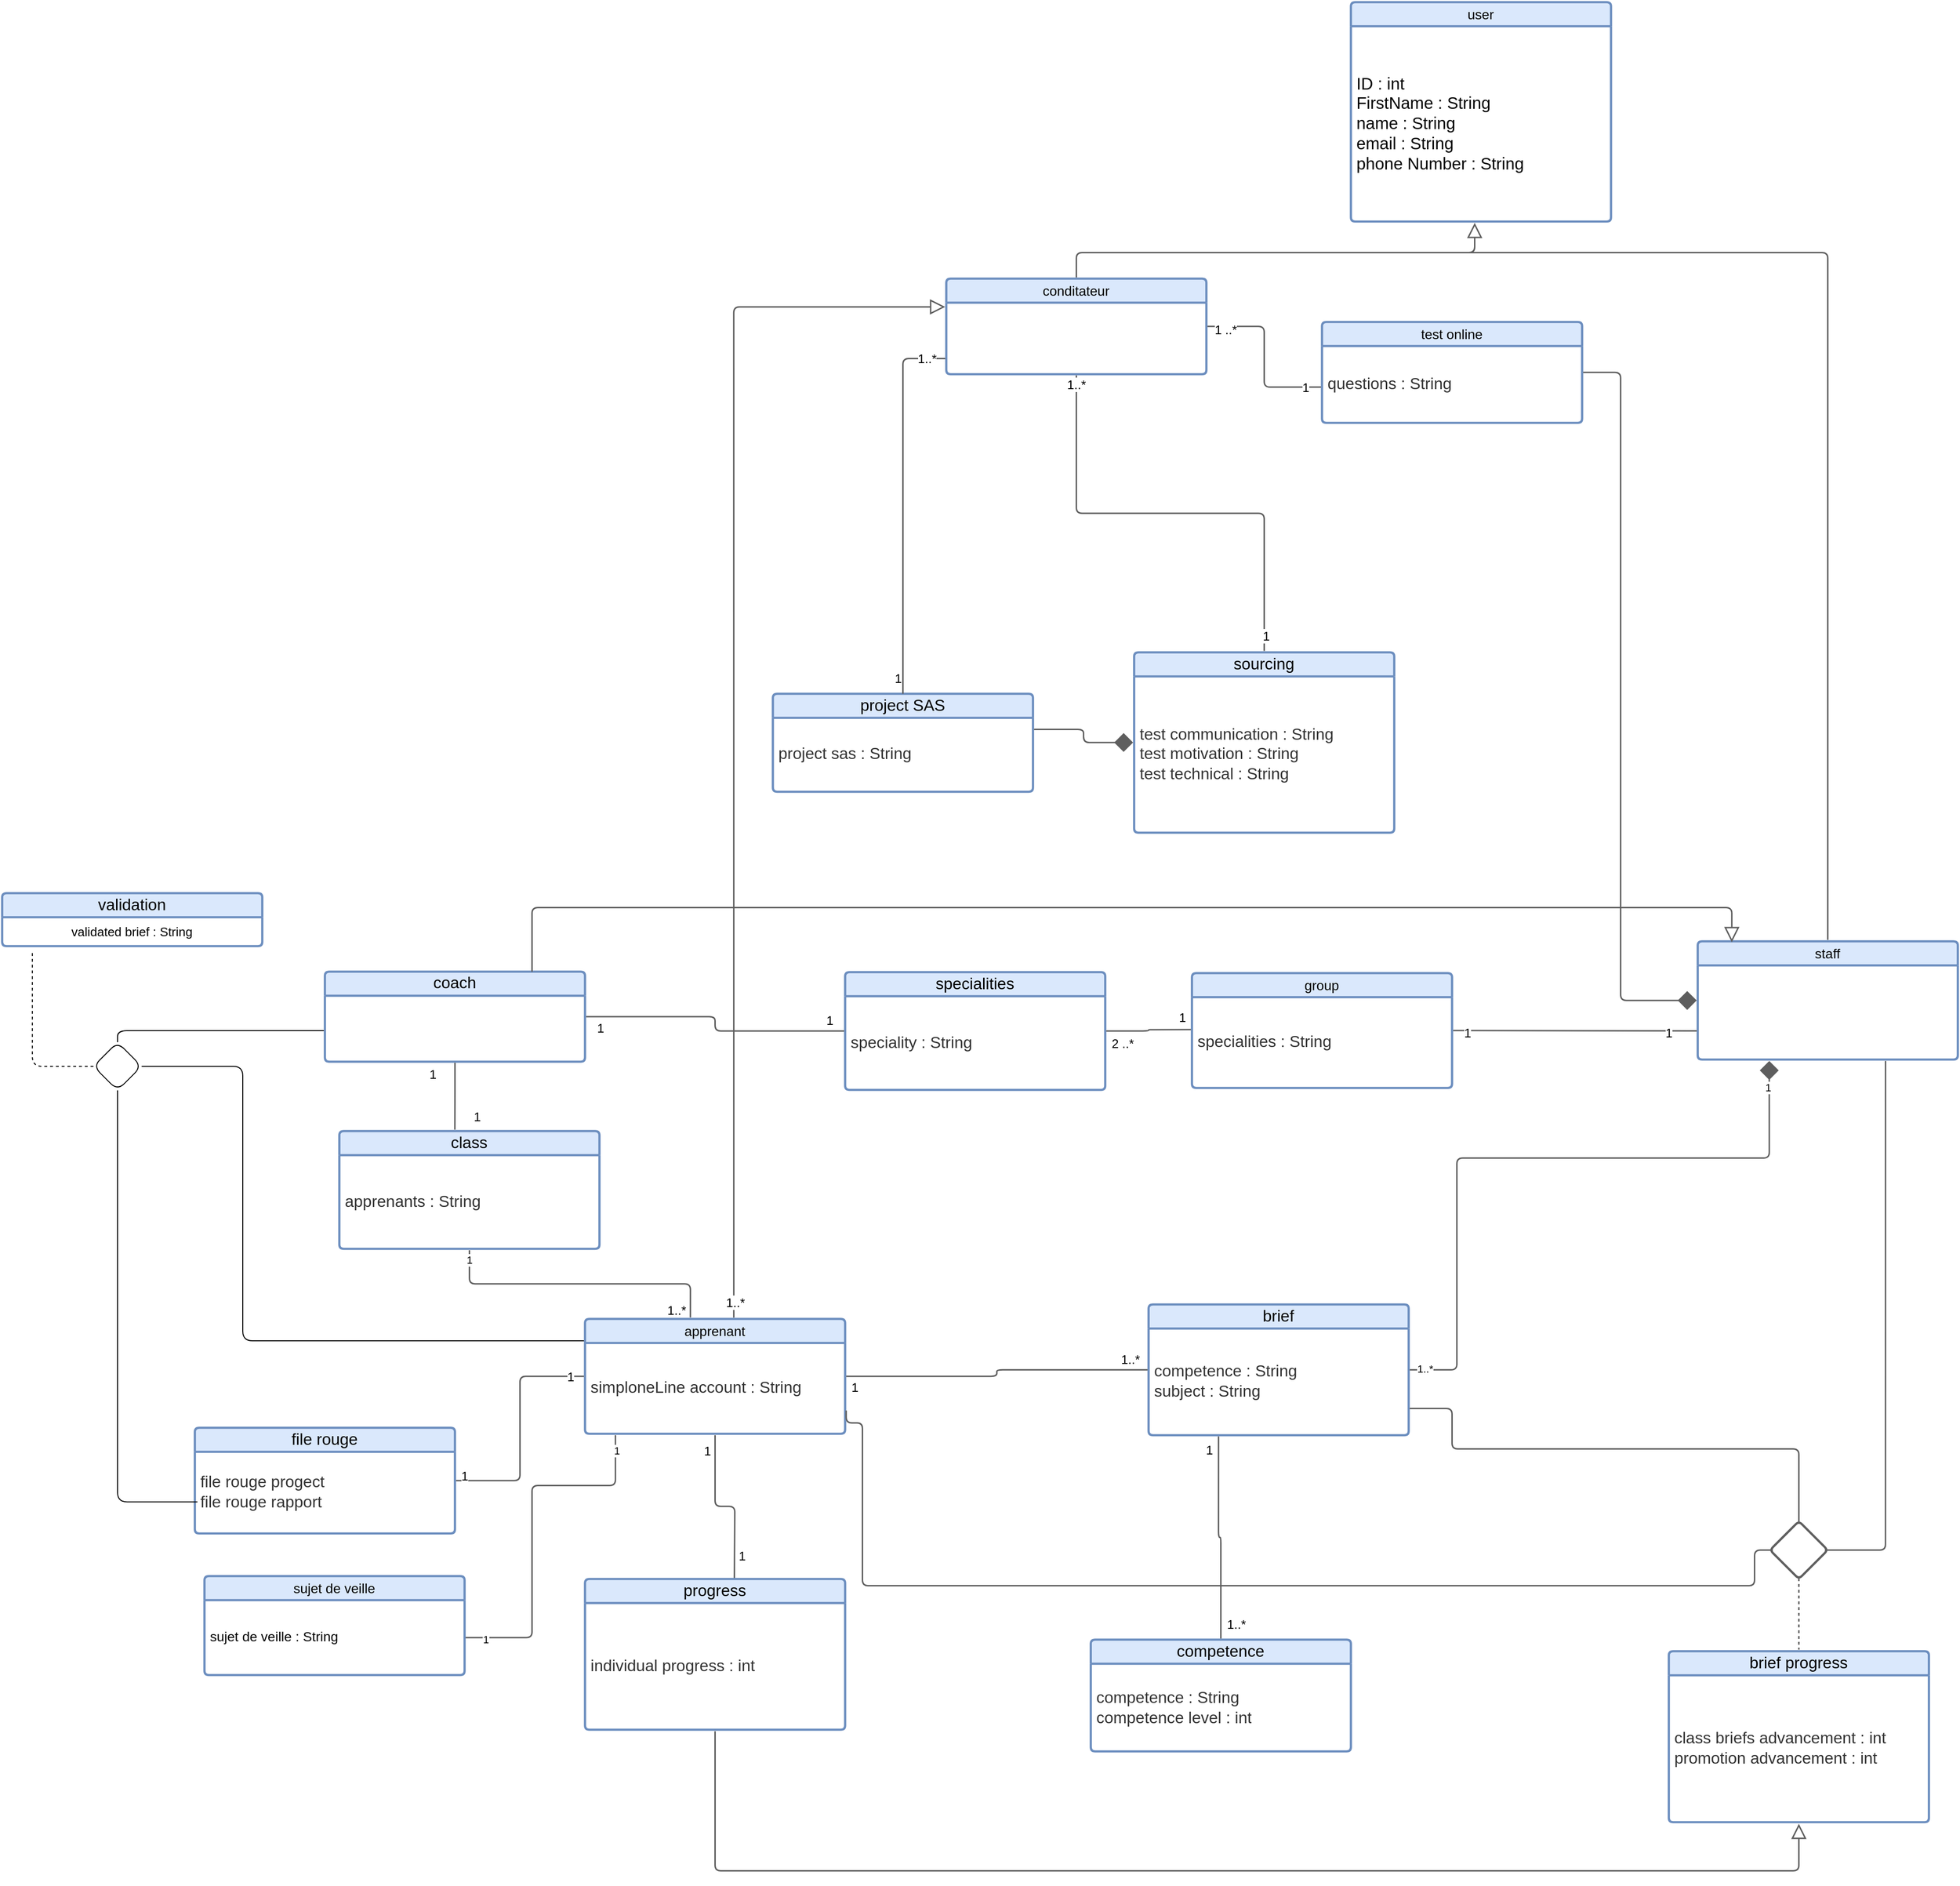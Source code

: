 <?xml version="1.0" encoding="UTF-8"?>
<mxfile version="15.8.4" type="device"><diagram id="iFi_1IONrO33MIai2x0h" name="Page-1"><mxGraphModel dx="3976" dy="2449" grid="1" gridSize="10" guides="1" tooltips="1" connect="1" arrows="1" fold="1" page="1" pageScale="1" pageWidth="827" pageHeight="1169" math="0" shadow="0"><root><mxCell id="0"/><mxCell id="1" parent="0"/><mxCell id="5kZ_TZ2SqLqfajJlFCpO-47" value="conditateur" style="html=1;overflow=block;blockSpacing=1;whiteSpace=wrap;swimlane;childLayout=stackLayout;horizontal=1;horizontalStack=0;resizeParent=1;resizeParentMax=0;resizeLast=0;collapsible=0;fontStyle=0;marginBottom=0;swimlaneFillColor=#ffffff;startSize=25;whiteSpace=wrap;fontSize=14;whiteSpace=wrap;align=center;spacing=0;strokeColor=#6c8ebf;strokeOpacity=100;absoluteArcSize=1;arcSize=9;strokeWidth=2.3;fillColor=#dae8fc;rounded=1;" vertex="1" parent="1"><mxGeometry x="190" y="407" width="270" height="99.25" as="geometry"/></mxCell><mxCell id="5kZ_TZ2SqLqfajJlFCpO-48" value="&#10;" style="part=1;html=1;whiteSpace=wrap;resizeHeight=0;strokeColor=none;fillColor=none;align=left;verticalAlign=middle;spacingLeft=4;spacingRight=4;overflow=hidden;rotatable=0;points=[[0,0.5],[1,0.5]];portConstraint=eastwest;swimlaneFillColor=#ffffff;strokeOpacity=100;whiteSpace=wrap;fontSize=17.3;fontColor=#000000;rounded=1;" vertex="1" parent="5kZ_TZ2SqLqfajJlFCpO-47"><mxGeometry y="25" width="270" height="74.25" as="geometry"/></mxCell><mxCell id="5kZ_TZ2SqLqfajJlFCpO-49" value="staff" style="html=1;overflow=block;blockSpacing=1;whiteSpace=wrap;swimlane;childLayout=stackLayout;horizontal=1;horizontalStack=0;resizeParent=1;resizeParentMax=0;resizeLast=0;collapsible=0;fontStyle=0;marginBottom=0;swimlaneFillColor=#ffffff;startSize=25;whiteSpace=wrap;fontSize=14;whiteSpace=wrap;align=center;spacing=0;strokeColor=#6c8ebf;strokeOpacity=100;absoluteArcSize=1;arcSize=9;strokeWidth=2.3;fillColor=#dae8fc;rounded=1;" vertex="1" parent="1"><mxGeometry x="970" y="1095" width="270" height="122.75" as="geometry"/></mxCell><mxCell id="5kZ_TZ2SqLqfajJlFCpO-50" value="" style="part=1;html=1;whiteSpace=wrap;resizeHeight=0;strokeColor=none;fillColor=none;align=left;verticalAlign=middle;spacingLeft=4;spacingRight=4;overflow=hidden;rotatable=0;points=[[0,0.5],[1,0.5]];portConstraint=eastwest;swimlaneFillColor=#ffffff;strokeOpacity=100;whiteSpace=wrap;fontSize=13;rounded=1;" vertex="1" parent="5kZ_TZ2SqLqfajJlFCpO-49"><mxGeometry y="25" width="270" height="97.75" as="geometry"/></mxCell><mxCell id="5kZ_TZ2SqLqfajJlFCpO-51" value="test online" style="html=1;overflow=block;blockSpacing=1;whiteSpace=wrap;swimlane;childLayout=stackLayout;horizontal=1;horizontalStack=0;resizeParent=1;resizeParentMax=0;resizeLast=0;collapsible=0;fontStyle=0;marginBottom=0;swimlaneFillColor=#ffffff;startSize=25;whiteSpace=wrap;fontSize=14;whiteSpace=wrap;align=center;spacing=0;strokeColor=#6c8ebf;strokeOpacity=100;absoluteArcSize=1;arcSize=9;strokeWidth=2.3;fillColor=#dae8fc;rounded=1;" vertex="1" parent="1"><mxGeometry x="580" y="452" width="270" height="104.75" as="geometry"/></mxCell><mxCell id="5kZ_TZ2SqLqfajJlFCpO-52" value="questions : String" style="part=1;html=1;whiteSpace=wrap;resizeHeight=0;strokeColor=none;fillColor=none;align=left;verticalAlign=middle;spacingLeft=4;spacingRight=4;overflow=hidden;rotatable=0;points=[[0,0.5],[1,0.5]];portConstraint=eastwest;swimlaneFillColor=#ffffff;strokeOpacity=100;whiteSpace=wrap;fontSize=16.7;fontColor=#333333;rounded=1;" vertex="1" parent="5kZ_TZ2SqLqfajJlFCpO-51"><mxGeometry y="25" width="270" height="79.75" as="geometry"/></mxCell><UserObject label="" lucidchartObjectId="7u-u6jPQKgMD" id="5kZ_TZ2SqLqfajJlFCpO-53"><mxCell style="html=1;jettySize=18;whiteSpace=wrap;fontSize=13;strokeColor=#5E5E5E;strokeWidth=1.5;arcSize=12;edgeStyle=orthogonalEdgeStyle;startArrow=none;;endArrow=none;;exitX=1.004;exitY=0.5;exitPerimeter=0;entryX=-0.004;entryY=0.645;entryPerimeter=0;" edge="1" parent="1" source="5kZ_TZ2SqLqfajJlFCpO-47" target="5kZ_TZ2SqLqfajJlFCpO-51"><mxGeometry width="100" height="100" relative="1" as="geometry"><Array as="points"/></mxGeometry></mxCell></UserObject><mxCell id="5kZ_TZ2SqLqfajJlFCpO-54" value="1 ..*" style="text;html=1;resizable=0;labelBackgroundColor=#ffffff;align=center;verticalAlign=middle;;fontSize=13;rounded=1;" vertex="1" parent="5kZ_TZ2SqLqfajJlFCpO-53"><mxGeometry x="-0.83" relative="1" as="geometry"><mxPoint x="3" y="3" as="offset"/></mxGeometry></mxCell><mxCell id="5kZ_TZ2SqLqfajJlFCpO-55" value="1" style="text;html=1;resizable=0;labelBackgroundColor=#ffffff;align=center;verticalAlign=middle;;fontSize=13;rounded=1;" vertex="1" parent="5kZ_TZ2SqLqfajJlFCpO-53"><mxGeometry x="0.822" relative="1" as="geometry"><mxPoint as="offset"/></mxGeometry></mxCell><mxCell id="5kZ_TZ2SqLqfajJlFCpO-56" value="project SAS" style="html=1;overflow=block;blockSpacing=1;whiteSpace=wrap;swimlane;childLayout=stackLayout;horizontal=1;horizontalStack=0;resizeParent=1;resizeParentMax=0;resizeLast=0;collapsible=0;fontStyle=0;marginBottom=0;swimlaneFillColor=#ffffff;startSize=25;whiteSpace=wrap;fontSize=16.7;whiteSpace=wrap;align=center;spacing=0;strokeColor=#6c8ebf;strokeOpacity=100;absoluteArcSize=1;arcSize=9;strokeWidth=2.3;fillColor=#dae8fc;rounded=1;" vertex="1" parent="1"><mxGeometry x="10" y="838" width="270" height="101.75" as="geometry"/></mxCell><mxCell id="5kZ_TZ2SqLqfajJlFCpO-57" value="project sas : String" style="part=1;html=1;whiteSpace=wrap;resizeHeight=0;strokeColor=none;fillColor=none;align=left;verticalAlign=middle;spacingLeft=4;spacingRight=4;overflow=hidden;rotatable=0;points=[[0,0.5],[1,0.5]];portConstraint=eastwest;swimlaneFillColor=#ffffff;strokeOpacity=100;whiteSpace=wrap;fontSize=16.7;fontColor=#333333;rounded=1;" vertex="1" parent="5kZ_TZ2SqLqfajJlFCpO-56"><mxGeometry y="25" width="270" height="76.75" as="geometry"/></mxCell><UserObject label="" lucidchartObjectId="xE-u6oI-9rrr" id="5kZ_TZ2SqLqfajJlFCpO-58"><mxCell style="html=1;jettySize=18;whiteSpace=wrap;fontSize=13;strokeColor=#5E5E5E;strokeWidth=1.5;arcSize=12;edgeStyle=orthogonalEdgeStyle;startArrow=none;;endArrow=none;;exitX=0.5;exitY=1.012;exitPerimeter=0;entryX=0.5;entryY=-0.008;entryPerimeter=0;" edge="1" parent="1" source="5kZ_TZ2SqLqfajJlFCpO-47" target="5kZ_TZ2SqLqfajJlFCpO-61"><mxGeometry width="100" height="100" relative="1" as="geometry"><Array as="points"/></mxGeometry></mxCell></UserObject><mxCell id="5kZ_TZ2SqLqfajJlFCpO-59" value="1..*" style="edgeLabel;html=1;align=center;verticalAlign=middle;resizable=0;points=[];fontSize=13;" vertex="1" connectable="0" parent="5kZ_TZ2SqLqfajJlFCpO-58"><mxGeometry x="-0.963" relative="1" as="geometry"><mxPoint as="offset"/></mxGeometry></mxCell><mxCell id="5kZ_TZ2SqLqfajJlFCpO-60" value="1" style="edgeLabel;html=1;align=center;verticalAlign=middle;resizable=0;points=[];fontSize=13;" vertex="1" connectable="0" parent="5kZ_TZ2SqLqfajJlFCpO-58"><mxGeometry x="0.934" y="2" relative="1" as="geometry"><mxPoint as="offset"/></mxGeometry></mxCell><mxCell id="5kZ_TZ2SqLqfajJlFCpO-61" value="sourcing" style="html=1;overflow=block;blockSpacing=1;whiteSpace=wrap;swimlane;childLayout=stackLayout;horizontal=1;horizontalStack=0;resizeParent=1;resizeParentMax=0;resizeLast=0;collapsible=0;fontStyle=0;marginBottom=0;swimlaneFillColor=#ffffff;startSize=25;whiteSpace=wrap;fontSize=16.7;whiteSpace=wrap;align=center;spacing=0;strokeColor=#6c8ebf;strokeOpacity=100;absoluteArcSize=1;arcSize=9;strokeWidth=2.3;fillColor=#dae8fc;rounded=1;" vertex="1" parent="1"><mxGeometry x="385" y="795" width="270" height="187.25" as="geometry"/></mxCell><mxCell id="5kZ_TZ2SqLqfajJlFCpO-62" value="test communication : String&lt;br&gt;test motivation : String&lt;br&gt;test technical : String" style="part=1;html=1;whiteSpace=wrap;resizeHeight=0;strokeColor=none;fillColor=none;align=left;verticalAlign=middle;spacingLeft=4;spacingRight=4;overflow=hidden;rotatable=0;points=[[0,0.5],[1,0.5]];portConstraint=eastwest;swimlaneFillColor=#ffffff;strokeOpacity=100;whiteSpace=wrap;fontSize=16.7;fontColor=#333333;rounded=1;" vertex="1" parent="5kZ_TZ2SqLqfajJlFCpO-61"><mxGeometry y="25" width="270" height="162.25" as="geometry"/></mxCell><UserObject label="" lucidchartObjectId="IZ-u.gQhB9zU" id="5kZ_TZ2SqLqfajJlFCpO-63"><mxCell style="html=1;jettySize=18;whiteSpace=wrap;fontSize=13;strokeColor=#5E5E5E;strokeWidth=1.5;arcSize=12;edgeStyle=orthogonalEdgeStyle;startArrow=none;;endArrow=none;;entryX=0.5;entryY=0;entryDx=0;entryDy=0;" edge="1" parent="1" target="5kZ_TZ2SqLqfajJlFCpO-56"><mxGeometry width="100" height="100" relative="1" as="geometry"><Array as="points"><mxPoint x="145" y="490"/></Array><mxPoint x="189" y="490" as="sourcePoint"/><mxPoint x="145" y="826.575" as="targetPoint"/></mxGeometry></mxCell></UserObject><mxCell id="5kZ_TZ2SqLqfajJlFCpO-64" value="1..*" style="text;html=1;resizable=0;labelBackgroundColor=#ffffff;align=center;verticalAlign=middle;;fontSize=13;rounded=1;" vertex="1" parent="5kZ_TZ2SqLqfajJlFCpO-63"><mxGeometry x="-0.939" relative="1" as="geometry"><mxPoint x="-7" as="offset"/></mxGeometry></mxCell><mxCell id="5kZ_TZ2SqLqfajJlFCpO-65" value="1" style="text;html=1;resizable=0;labelBackgroundColor=#ffffff;align=center;verticalAlign=middle;;fontSize=13;rounded=1;" vertex="1" parent="5kZ_TZ2SqLqfajJlFCpO-63"><mxGeometry x="0.956" relative="1" as="geometry"><mxPoint x="-5" y="-8" as="offset"/></mxGeometry></mxCell><UserObject label="" lucidchartObjectId="b6-uvmp-39_0" id="5kZ_TZ2SqLqfajJlFCpO-66"><mxCell style="html=1;jettySize=18;whiteSpace=wrap;fontSize=13;strokeColor=#5E5E5E;strokeWidth=1.5;arcSize=12;edgeStyle=orthogonalEdgeStyle;startArrow=diamond;startFill=1;startSize=16;;endArrow=none;;exitX=-0.004;exitY=0.5;exitPerimeter=0;entryX=1.004;entryY=0.5;entryPerimeter=0;" edge="1" parent="1" source="5kZ_TZ2SqLqfajJlFCpO-49" target="5kZ_TZ2SqLqfajJlFCpO-51"><mxGeometry width="100" height="100" relative="1" as="geometry"><Array as="points"><mxPoint x="890" y="1156"/><mxPoint x="890" y="504"/></Array></mxGeometry></mxCell></UserObject><UserObject label="" lucidchartObjectId="x9-urCo79iDq" id="5kZ_TZ2SqLqfajJlFCpO-67"><mxCell style="html=1;jettySize=18;whiteSpace=wrap;fontSize=13;strokeColor=#5E5E5E;strokeWidth=1.5;arcSize=12;edgeStyle=orthogonalEdgeStyle;startArrow=diamond;startFill=1;startSize=16;;endArrow=none;;exitX=-0.004;exitY=0.5;exitPerimeter=0;entryX=1.004;entryY=0.364;entryPerimeter=0;" edge="1" parent="1" source="5kZ_TZ2SqLqfajJlFCpO-61" target="5kZ_TZ2SqLqfajJlFCpO-56"><mxGeometry width="100" height="100" relative="1" as="geometry"><Array as="points"/></mxGeometry></mxCell></UserObject><UserObject label="" lucidchartObjectId="Y9-ui7jNYB69" id="5kZ_TZ2SqLqfajJlFCpO-68"><mxCell style="html=1;jettySize=18;whiteSpace=wrap;fontSize=13;strokeColor=#5E5E5E;strokeWidth=1.5;arcSize=12;edgeStyle=orthogonalEdgeStyle;startArrow=block;startFill=0;startSize=12;;endArrow=none;;exitX=-0.004;exitY=0.296;exitPerimeter=0;entryX=0.572;entryY=-0.012;entryPerimeter=0;" edge="1" parent="1" source="5kZ_TZ2SqLqfajJlFCpO-47" target="5kZ_TZ2SqLqfajJlFCpO-70"><mxGeometry width="100" height="100" relative="1" as="geometry"><Array as="points"/></mxGeometry></mxCell></UserObject><mxCell id="5kZ_TZ2SqLqfajJlFCpO-69" style="edgeStyle=orthogonalEdgeStyle;orthogonalLoop=1;jettySize=auto;html=1;entryX=1;entryY=0.5;entryDx=0;entryDy=0;endArrow=none;endFill=0;" edge="1" parent="1" source="5kZ_TZ2SqLqfajJlFCpO-70" target="5kZ_TZ2SqLqfajJlFCpO-140"><mxGeometry relative="1" as="geometry"><Array as="points"><mxPoint x="-540" y="1510"/><mxPoint x="-540" y="1225"/></Array></mxGeometry></mxCell><mxCell id="5kZ_TZ2SqLqfajJlFCpO-70" value="apprenant" style="html=1;overflow=block;blockSpacing=1;whiteSpace=wrap;swimlane;childLayout=stackLayout;horizontal=1;horizontalStack=0;resizeParent=1;resizeParentMax=0;resizeLast=0;collapsible=0;fontStyle=0;marginBottom=0;swimlaneFillColor=#ffffff;startSize=25;whiteSpace=wrap;fontSize=14;whiteSpace=wrap;align=center;spacing=0;strokeColor=#6c8ebf;strokeOpacity=100;absoluteArcSize=1;arcSize=9;strokeWidth=2.3;fillColor=#dae8fc;rounded=1;" vertex="1" parent="1"><mxGeometry x="-185" y="1487" width="270" height="119.25" as="geometry"/></mxCell><mxCell id="5kZ_TZ2SqLqfajJlFCpO-71" value="simploneLine account : String" style="part=1;html=1;whiteSpace=wrap;resizeHeight=0;strokeColor=none;fillColor=none;align=left;verticalAlign=middle;spacingLeft=4;spacingRight=4;overflow=hidden;rotatable=0;points=[[0,0.5],[1,0.5]];portConstraint=eastwest;swimlaneFillColor=#ffffff;strokeOpacity=100;whiteSpace=wrap;fontSize=16.7;fontColor=#333333;rounded=1;" vertex="1" parent="5kZ_TZ2SqLqfajJlFCpO-70"><mxGeometry y="25" width="270" height="94.25" as="geometry"/></mxCell><mxCell id="5kZ_TZ2SqLqfajJlFCpO-72" value="brief" style="html=1;overflow=block;blockSpacing=1;whiteSpace=wrap;swimlane;childLayout=stackLayout;horizontal=1;horizontalStack=0;resizeParent=1;resizeParentMax=0;resizeLast=0;collapsible=0;fontStyle=0;marginBottom=0;swimlaneFillColor=#ffffff;startSize=25;whiteSpace=wrap;fontSize=16.7;whiteSpace=wrap;align=center;spacing=0;strokeColor=#6c8ebf;strokeOpacity=100;absoluteArcSize=1;arcSize=9;strokeWidth=2.3;fillColor=#dae8fc;rounded=1;" vertex="1" parent="1"><mxGeometry x="400" y="1472" width="270" height="135.75" as="geometry"/></mxCell><mxCell id="5kZ_TZ2SqLqfajJlFCpO-73" value="competence : String&lt;br&gt;subject : String" style="part=1;html=1;whiteSpace=wrap;resizeHeight=0;strokeColor=none;fillColor=none;align=left;verticalAlign=middle;spacingLeft=4;spacingRight=4;overflow=hidden;rotatable=0;points=[[0,0.5],[1,0.5]];portConstraint=eastwest;swimlaneFillColor=#ffffff;strokeOpacity=100;whiteSpace=wrap;fontSize=16.7;fontColor=#333333;rounded=1;" vertex="1" parent="5kZ_TZ2SqLqfajJlFCpO-72"><mxGeometry y="25" width="270" height="110.75" as="geometry"/></mxCell><UserObject label="" lucidchartObjectId="C.-uoaowPNWw" id="5kZ_TZ2SqLqfajJlFCpO-74"><mxCell style="html=1;jettySize=18;whiteSpace=wrap;fontSize=13;strokeColor=#5E5E5E;strokeWidth=1.5;arcSize=12;edgeStyle=orthogonalEdgeStyle;startArrow=none;;endArrow=none;;exitX=1.004;exitY=0.5;exitPerimeter=0;entryX=-0.004;entryY=0.5;entryPerimeter=0;" edge="1" parent="1" source="5kZ_TZ2SqLqfajJlFCpO-70" target="5kZ_TZ2SqLqfajJlFCpO-72"><mxGeometry width="100" height="100" relative="1" as="geometry"><Array as="points"/></mxGeometry></mxCell></UserObject><mxCell id="5kZ_TZ2SqLqfajJlFCpO-75" value="1" style="text;html=1;resizable=0;labelBackgroundColor=#ffffff;align=center;verticalAlign=middle;;fontSize=13;rounded=1;" vertex="1" parent="5kZ_TZ2SqLqfajJlFCpO-74"><mxGeometry x="-0.944" relative="1" as="geometry"><mxPoint y="11.5" as="offset"/></mxGeometry></mxCell><mxCell id="5kZ_TZ2SqLqfajJlFCpO-76" value="1..*" style="text;html=1;resizable=0;labelBackgroundColor=#ffffff;align=center;verticalAlign=middle;;fontSize=13;rounded=1;" vertex="1" parent="5kZ_TZ2SqLqfajJlFCpO-74"><mxGeometry x="0.888" relative="1" as="geometry"><mxPoint y="-11.5" as="offset"/></mxGeometry></mxCell><UserObject label="" lucidchartObjectId="h~-uKBZn2l49" id="5kZ_TZ2SqLqfajJlFCpO-77"><mxCell style="html=1;jettySize=18;whiteSpace=wrap;fontSize=13;strokeColor=#5E5E5E;strokeWidth=1.5;arcSize=12;edgeStyle=orthogonalEdgeStyle;startArrow=diamond;startFill=1;startSize=16;;endArrow=none;;exitX=0.275;exitY=1.012;exitPerimeter=0;entryX=1.004;entryY=0.5;entryPerimeter=0;" edge="1" parent="1" source="5kZ_TZ2SqLqfajJlFCpO-49" target="5kZ_TZ2SqLqfajJlFCpO-72"><mxGeometry width="100" height="100" relative="1" as="geometry"><Array as="points"><mxPoint x="1044" y="1320"/><mxPoint x="720" y="1320"/><mxPoint x="720" y="1540"/></Array></mxGeometry></mxCell></UserObject><mxCell id="5kZ_TZ2SqLqfajJlFCpO-78" value="1" style="edgeLabel;html=1;align=center;verticalAlign=middle;resizable=0;points=[];rounded=1;" vertex="1" connectable="0" parent="5kZ_TZ2SqLqfajJlFCpO-77"><mxGeometry x="-0.92" y="-2" relative="1" as="geometry"><mxPoint as="offset"/></mxGeometry></mxCell><mxCell id="5kZ_TZ2SqLqfajJlFCpO-79" value="1..*" style="edgeLabel;html=1;align=center;verticalAlign=middle;resizable=0;points=[];rounded=1;" vertex="1" connectable="0" parent="5kZ_TZ2SqLqfajJlFCpO-77"><mxGeometry x="0.954" y="-1" relative="1" as="geometry"><mxPoint as="offset"/></mxGeometry></mxCell><UserObject label="" lucidchartObjectId="9a_uq-U1WEQw" id="5kZ_TZ2SqLqfajJlFCpO-80"><mxCell style="html=1;jettySize=18;whiteSpace=wrap;fontSize=13;strokeColor=#5E5E5E;strokeWidth=1.5;arcSize=12;edgeStyle=orthogonalEdgeStyle;startArrow=none;;endArrow=none;;entryX=1.004;entryY=0.5;entryPerimeter=0;" edge="1" parent="1" target="5kZ_TZ2SqLqfajJlFCpO-105"><mxGeometry width="100" height="100" relative="1" as="geometry"><Array as="points"><mxPoint x="969" y="1188"/></Array><mxPoint x="969.0" y="1188.0" as="sourcePoint"/></mxGeometry></mxCell></UserObject><mxCell id="5kZ_TZ2SqLqfajJlFCpO-81" value="1" style="text;html=1;resizable=0;labelBackgroundColor=#ffffff;align=center;verticalAlign=middle;;fontSize=13;rounded=1;" vertex="1" parent="5kZ_TZ2SqLqfajJlFCpO-80"><mxGeometry x="-0.921" relative="1" as="geometry"><mxPoint x="-19" y="2" as="offset"/></mxGeometry></mxCell><mxCell id="5kZ_TZ2SqLqfajJlFCpO-82" value="1" style="text;html=1;resizable=0;labelBackgroundColor=#ffffff;align=center;verticalAlign=middle;;fontSize=13;rounded=1;" vertex="1" parent="5kZ_TZ2SqLqfajJlFCpO-80"><mxGeometry x="0.855" relative="1" as="geometry"><mxPoint x="-4" y="2" as="offset"/></mxGeometry></mxCell><UserObject label="" lucidchartObjectId="ac_urJBIGnYw" id="5kZ_TZ2SqLqfajJlFCpO-83"><mxCell style="html=1;jettySize=18;whiteSpace=wrap;fontSize=13;strokeColor=#5E5E5E;strokeWidth=1.5;arcSize=12;edgeStyle=orthogonalEdgeStyle;startArrow=none;;endArrow=none;;exitX=0.269;exitY=1.009;exitPerimeter=0;entryX=0.5;entryY=-0.01;entryPerimeter=0;" edge="1" parent="1" source="5kZ_TZ2SqLqfajJlFCpO-72" target="5kZ_TZ2SqLqfajJlFCpO-86"><mxGeometry width="100" height="100" relative="1" as="geometry"><Array as="points"/></mxGeometry></mxCell></UserObject><mxCell id="5kZ_TZ2SqLqfajJlFCpO-84" value="1" style="text;html=1;resizable=0;labelBackgroundColor=#ffffff;align=center;verticalAlign=middle;;fontSize=13;rounded=1;" vertex="1" parent="5kZ_TZ2SqLqfajJlFCpO-83"><mxGeometry x="-0.867" relative="1" as="geometry"><mxPoint x="-10.37" as="offset"/></mxGeometry></mxCell><mxCell id="5kZ_TZ2SqLqfajJlFCpO-85" value="1..*" style="text;html=1;resizable=0;labelBackgroundColor=#ffffff;align=center;verticalAlign=middle;;fontSize=13;rounded=1;" vertex="1" parent="5kZ_TZ2SqLqfajJlFCpO-83"><mxGeometry x="0.857" relative="1" as="geometry"><mxPoint x="15.87" as="offset"/></mxGeometry></mxCell><mxCell id="5kZ_TZ2SqLqfajJlFCpO-86" value="competence" style="html=1;overflow=block;blockSpacing=1;whiteSpace=wrap;swimlane;childLayout=stackLayout;horizontal=1;horizontalStack=0;resizeParent=1;resizeParentMax=0;resizeLast=0;collapsible=0;fontStyle=0;marginBottom=0;swimlaneFillColor=#ffffff;startSize=25;whiteSpace=wrap;fontSize=16.7;whiteSpace=wrap;align=center;spacing=0;strokeColor=#6c8ebf;strokeOpacity=100;absoluteArcSize=1;arcSize=9;strokeWidth=2.3;fillColor=#dae8fc;rounded=1;" vertex="1" parent="1"><mxGeometry x="340" y="1820" width="270" height="116" as="geometry"/></mxCell><mxCell id="5kZ_TZ2SqLqfajJlFCpO-87" value="competence : String&lt;br&gt;competence level : int" style="part=1;html=1;whiteSpace=wrap;resizeHeight=0;strokeColor=none;fillColor=none;align=left;verticalAlign=middle;spacingLeft=4;spacingRight=4;overflow=hidden;rotatable=0;points=[[0,0.5],[1,0.5]];portConstraint=eastwest;swimlaneFillColor=#ffffff;strokeOpacity=100;whiteSpace=wrap;fontSize=16.7;fontColor=#333333;rounded=1;" vertex="1" parent="5kZ_TZ2SqLqfajJlFCpO-86"><mxGeometry y="25" width="270" height="91" as="geometry"/></mxCell><UserObject label="" lucidchartObjectId="wh_uhCj6eXka" id="5kZ_TZ2SqLqfajJlFCpO-88"><mxCell style="html=1;jettySize=18;whiteSpace=wrap;fontSize=13;strokeColor=#5E5E5E;strokeWidth=1.5;arcSize=12;edgeStyle=orthogonalEdgeStyle;startArrow=none;;endArrow=none;;exitX=0.5;exitY=1.013;exitPerimeter=0;" edge="1" parent="1" source="5kZ_TZ2SqLqfajJlFCpO-70"><mxGeometry width="100" height="100" relative="1" as="geometry"><Array as="points"/><mxPoint x="-30" y="1757" as="targetPoint"/></mxGeometry></mxCell></UserObject><mxCell id="5kZ_TZ2SqLqfajJlFCpO-89" value="1" style="text;html=1;resizable=0;labelBackgroundColor=#ffffff;align=center;verticalAlign=middle;;fontSize=13;rounded=1;" vertex="1" parent="5kZ_TZ2SqLqfajJlFCpO-88"><mxGeometry x="-0.811" relative="1" as="geometry"><mxPoint x="-8" as="offset"/></mxGeometry></mxCell><mxCell id="5kZ_TZ2SqLqfajJlFCpO-90" value="1" style="text;html=1;resizable=0;labelBackgroundColor=#ffffff;align=center;verticalAlign=middle;;fontSize=13;rounded=1;" vertex="1" parent="5kZ_TZ2SqLqfajJlFCpO-88"><mxGeometry x="0.716" relative="1" as="geometry"><mxPoint x="8" as="offset"/></mxGeometry></mxCell><UserObject label="" lucidchartObjectId="Hh_uf67QSrM~" id="5kZ_TZ2SqLqfajJlFCpO-91"><mxCell style="html=1;overflow=block;blockSpacing=1;whiteSpace=wrap;shape=rhombus;whiteSpace=wrap;fontSize=16.7;fontColor=#333333;spacing=3.8;strokeColor=#5e5e5e;strokeOpacity=100;absoluteArcSize=1;arcSize=9;strokeWidth=2.3;rounded=1;" vertex="1" parent="1"><mxGeometry x="1045" y="1697" width="60" height="60" as="geometry"/></mxCell></UserObject><UserObject label="" lucidchartObjectId="Xh_ufBq78t9U" id="5kZ_TZ2SqLqfajJlFCpO-92"><mxCell style="html=1;jettySize=18;whiteSpace=wrap;fontSize=13;strokeColor=#5E5E5E;strokeWidth=1.5;arcSize=12;edgeStyle=orthogonalEdgeStyle;startArrow=none;;endArrow=none;;exitX=0.722;exitY=1.012;exitPerimeter=0;entryX=0.987;entryY=0.5;entryPerimeter=0;" edge="1" parent="1" source="5kZ_TZ2SqLqfajJlFCpO-49" target="5kZ_TZ2SqLqfajJlFCpO-91"><mxGeometry width="100" height="100" relative="1" as="geometry"><Array as="points"/></mxGeometry></mxCell></UserObject><UserObject label="" lucidchartObjectId="3h_umFyIidFT" id="5kZ_TZ2SqLqfajJlFCpO-93"><mxCell style="html=1;jettySize=18;whiteSpace=wrap;fontSize=13;strokeColor=#5E5E5E;strokeWidth=1.5;arcSize=12;edgeStyle=orthogonalEdgeStyle;startArrow=none;;endArrow=none;;entryX=0.5;entryY=0.013;entryPerimeter=0;" edge="1" parent="1" target="5kZ_TZ2SqLqfajJlFCpO-91"><mxGeometry width="100" height="100" relative="1" as="geometry"><Array as="points"><mxPoint x="715" y="1580"/><mxPoint x="715" y="1622"/><mxPoint x="1075" y="1622"/></Array><mxPoint x="671" y="1580" as="sourcePoint"/></mxGeometry></mxCell></UserObject><UserObject label="" lucidchartObjectId="ri_uziZ_.zm_" id="5kZ_TZ2SqLqfajJlFCpO-94"><mxCell style="html=1;jettySize=18;whiteSpace=wrap;fontSize=13;strokeColor=#5E5E5E;dashed=1;fixDash=1;strokeWidth=1.5;arcSize=12;edgeStyle=orthogonalEdgeStyle;startArrow=none;;endArrow=none;;exitX=0.5;exitY=0.987;exitPerimeter=0;entryX=0.5;entryY=-0.009;entryPerimeter=0;" edge="1" parent="1" source="5kZ_TZ2SqLqfajJlFCpO-91" target="5kZ_TZ2SqLqfajJlFCpO-95"><mxGeometry width="100" height="100" relative="1" as="geometry"><Array as="points"/></mxGeometry></mxCell></UserObject><mxCell id="5kZ_TZ2SqLqfajJlFCpO-95" value="brief progress" style="html=1;overflow=block;blockSpacing=1;whiteSpace=wrap;swimlane;childLayout=stackLayout;horizontal=1;horizontalStack=0;resizeParent=1;resizeParentMax=0;resizeLast=0;collapsible=0;fontStyle=0;marginBottom=0;swimlaneFillColor=#ffffff;startSize=25;whiteSpace=wrap;fontSize=16.7;whiteSpace=wrap;align=center;spacing=0;strokeColor=#6c8ebf;strokeOpacity=100;absoluteArcSize=1;arcSize=9;strokeWidth=2.3;fillColor=#dae8fc;rounded=1;" vertex="1" parent="1"><mxGeometry x="940" y="1832" width="270" height="177.5" as="geometry"/></mxCell><mxCell id="5kZ_TZ2SqLqfajJlFCpO-96" value="class briefs advancement : int&lt;br&gt;promotion advancement : int" style="part=1;html=1;whiteSpace=wrap;resizeHeight=0;strokeColor=none;fillColor=none;align=left;verticalAlign=middle;spacingLeft=4;spacingRight=4;overflow=hidden;rotatable=0;points=[[0,0.5],[1,0.5]];portConstraint=eastwest;swimlaneFillColor=#ffffff;strokeOpacity=100;whiteSpace=wrap;fontSize=16.7;fontColor=#333333;rounded=1;" vertex="1" parent="5kZ_TZ2SqLqfajJlFCpO-95"><mxGeometry y="25" width="270" height="152.5" as="geometry"/></mxCell><mxCell id="5kZ_TZ2SqLqfajJlFCpO-97" value=" progress" style="html=1;overflow=block;blockSpacing=1;whiteSpace=wrap;swimlane;childLayout=stackLayout;horizontal=1;horizontalStack=0;resizeParent=1;resizeParentMax=0;resizeLast=0;collapsible=0;fontStyle=0;marginBottom=0;swimlaneFillColor=#ffffff;startSize=25;whiteSpace=wrap;fontSize=16.7;whiteSpace=wrap;align=center;spacing=0;strokeColor=#6c8ebf;strokeOpacity=100;absoluteArcSize=1;arcSize=9;strokeWidth=2.3;fillColor=#dae8fc;rounded=1;" vertex="1" parent="1"><mxGeometry x="-185" y="1757" width="270" height="156.5" as="geometry"/></mxCell><mxCell id="5kZ_TZ2SqLqfajJlFCpO-98" value="individual progress : int" style="part=1;html=1;whiteSpace=wrap;resizeHeight=0;strokeColor=none;fillColor=none;align=left;verticalAlign=middle;spacingLeft=4;spacingRight=4;overflow=hidden;rotatable=0;points=[[0,0.5],[1,0.5]];portConstraint=eastwest;swimlaneFillColor=#ffffff;strokeOpacity=100;whiteSpace=wrap;fontSize=16.7;fontColor=#333333;rounded=1;" vertex="1" parent="5kZ_TZ2SqLqfajJlFCpO-97"><mxGeometry y="25" width="270" height="131.5" as="geometry"/></mxCell><UserObject label="" lucidchartObjectId="Zk_uao4.tCMW" id="5kZ_TZ2SqLqfajJlFCpO-99"><mxCell style="html=1;jettySize=18;whiteSpace=wrap;fontSize=13;strokeColor=#5E5E5E;strokeWidth=1.5;arcSize=12;edgeStyle=orthogonalEdgeStyle;startArrow=block;startFill=0;startSize=12;;endArrow=none;;exitX=0.5;exitY=1.009;exitPerimeter=0;entryX=0.5;entryY=1.01;entryPerimeter=0;" edge="1" parent="1" source="5kZ_TZ2SqLqfajJlFCpO-95" target="5kZ_TZ2SqLqfajJlFCpO-97"><mxGeometry width="100" height="100" relative="1" as="geometry"><Array as="points"><mxPoint x="1075" y="2060"/><mxPoint x="-50" y="2060"/></Array></mxGeometry></mxCell></UserObject><UserObject label="" lucidchartObjectId="8l_uic.cMje." id="5kZ_TZ2SqLqfajJlFCpO-100"><mxCell style="html=1;jettySize=18;whiteSpace=wrap;fontSize=13;strokeColor=#5E5E5E;strokeWidth=1.5;arcSize=12;edgeStyle=orthogonalEdgeStyle;startArrow=none;;endArrow=none;;exitX=-0.004;exitY=0.5;exitPerimeter=0;entryX=1.004;entryY=0.5;entryPerimeter=0;" edge="1" parent="1" source="5kZ_TZ2SqLqfajJlFCpO-70" target="5kZ_TZ2SqLqfajJlFCpO-102"><mxGeometry width="100" height="100" relative="1" as="geometry"><Array as="points"/></mxGeometry></mxCell></UserObject><mxCell id="5kZ_TZ2SqLqfajJlFCpO-101" value="1" style="text;html=1;resizable=0;labelBackgroundColor=#ffffff;align=center;verticalAlign=middle;;fontSize=13;rounded=1;" vertex="1" parent="5kZ_TZ2SqLqfajJlFCpO-100"><mxGeometry x="-0.735" relative="1" as="geometry"><mxPoint x="18" as="offset"/></mxGeometry></mxCell><mxCell id="5kZ_TZ2SqLqfajJlFCpO-102" value="file rouge " style="html=1;overflow=block;blockSpacing=1;whiteSpace=wrap;swimlane;childLayout=stackLayout;horizontal=1;horizontalStack=0;resizeParent=1;resizeParentMax=0;resizeLast=0;collapsible=0;fontStyle=0;marginBottom=0;swimlaneFillColor=#ffffff;startSize=25;whiteSpace=wrap;fontSize=16.7;whiteSpace=wrap;align=center;spacing=0;strokeColor=#6c8ebf;strokeOpacity=100;absoluteArcSize=1;arcSize=9;strokeWidth=2.3;fillColor=#dae8fc;rounded=1;" vertex="1" parent="1"><mxGeometry x="-590" y="1600" width="270" height="109.75" as="geometry"/></mxCell><mxCell id="5kZ_TZ2SqLqfajJlFCpO-103" value="file rouge progect &#10;file rouge rapport" style="part=1;html=1;whiteSpace=wrap;resizeHeight=0;strokeColor=none;fillColor=none;align=left;verticalAlign=middle;spacingLeft=4;spacingRight=4;overflow=hidden;rotatable=0;points=[[0,0.5],[1,0.5]];portConstraint=eastwest;swimlaneFillColor=#ffffff;strokeOpacity=100;whiteSpace=wrap;fontSize=16.7;fontColor=#333333;rounded=1;" vertex="1" parent="5kZ_TZ2SqLqfajJlFCpO-102"><mxGeometry y="25" width="270" height="84.75" as="geometry"/></mxCell><UserObject label="" lucidchartObjectId="Rn_up1DO.NWR" id="5kZ_TZ2SqLqfajJlFCpO-104"><mxCell style="html=1;jettySize=18;whiteSpace=wrap;fontSize=13;strokeColor=#5E5E5E;strokeWidth=1.5;arcSize=12;edgeStyle=orthogonalEdgeStyle;startArrow=none;;endArrow=none;;exitX=1.004;exitY=0.798;exitPerimeter=0;entryX=0.013;entryY=0.5;entryPerimeter=0;" edge="1" parent="1" source="5kZ_TZ2SqLqfajJlFCpO-70" target="5kZ_TZ2SqLqfajJlFCpO-91"><mxGeometry width="100" height="100" relative="1" as="geometry"><Array as="points"><mxPoint x="103" y="1595"/><mxPoint x="103" y="1764"/><mxPoint x="1029" y="1764"/><mxPoint x="1029" y="1727"/></Array></mxGeometry></mxCell></UserObject><mxCell id="5kZ_TZ2SqLqfajJlFCpO-105" value="group" style="html=1;overflow=block;blockSpacing=1;whiteSpace=wrap;swimlane;childLayout=stackLayout;horizontal=1;horizontalStack=0;resizeParent=1;resizeParentMax=0;resizeLast=0;collapsible=0;fontStyle=0;marginBottom=0;swimlaneFillColor=#ffffff;startSize=25;whiteSpace=wrap;fontSize=14;whiteSpace=wrap;align=center;spacing=0;strokeColor=#6c8ebf;strokeOpacity=100;absoluteArcSize=1;arcSize=9;strokeWidth=2.3;fillColor=#dae8fc;rounded=1;" vertex="1" parent="1"><mxGeometry x="445" y="1128" width="270" height="119.25" as="geometry"/></mxCell><mxCell id="5kZ_TZ2SqLqfajJlFCpO-106" value="specialities : String" style="part=1;html=1;whiteSpace=wrap;resizeHeight=0;strokeColor=none;fillColor=none;align=left;verticalAlign=middle;spacingLeft=4;spacingRight=4;overflow=hidden;rotatable=0;points=[[0,0.5],[1,0.5]];portConstraint=eastwest;swimlaneFillColor=#ffffff;strokeOpacity=100;whiteSpace=wrap;fontSize=16.7;fontColor=#333333;rounded=1;" vertex="1" parent="5kZ_TZ2SqLqfajJlFCpO-105"><mxGeometry y="25" width="270" height="94.25" as="geometry"/></mxCell><mxCell id="5kZ_TZ2SqLqfajJlFCpO-107" value="specialities" style="html=1;overflow=block;blockSpacing=1;whiteSpace=wrap;swimlane;childLayout=stackLayout;horizontal=1;horizontalStack=0;resizeParent=1;resizeParentMax=0;resizeLast=0;collapsible=0;fontStyle=0;marginBottom=0;swimlaneFillColor=#ffffff;startSize=25;whiteSpace=wrap;fontSize=16.7;whiteSpace=wrap;align=center;spacing=0;strokeColor=#6c8ebf;strokeOpacity=100;absoluteArcSize=1;arcSize=9;strokeWidth=2.3;fillColor=#dae8fc;rounded=1;" vertex="1" parent="1"><mxGeometry x="85" y="1127" width="270" height="122.25" as="geometry"/></mxCell><mxCell id="5kZ_TZ2SqLqfajJlFCpO-108" value="speciality : String" style="part=1;html=1;whiteSpace=wrap;resizeHeight=0;strokeColor=none;fillColor=none;align=left;verticalAlign=middle;spacingLeft=4;spacingRight=4;overflow=hidden;rotatable=0;points=[[0,0.5],[1,0.5]];portConstraint=eastwest;swimlaneFillColor=#ffffff;strokeOpacity=100;whiteSpace=wrap;fontSize=16.7;fontColor=#333333;rounded=1;" vertex="1" parent="5kZ_TZ2SqLqfajJlFCpO-107"><mxGeometry y="25" width="270" height="97.25" as="geometry"/></mxCell><UserObject label="" lucidchartObjectId="KF_umzU62rY-" id="5kZ_TZ2SqLqfajJlFCpO-109"><mxCell style="html=1;jettySize=18;whiteSpace=wrap;fontSize=13;strokeColor=#5E5E5E;strokeWidth=1.5;arcSize=12;edgeStyle=orthogonalEdgeStyle;startArrow=none;;endArrow=none;;exitX=1.004;exitY=0.5;exitPerimeter=0;entryX=-0.004;entryY=0.492;entryPerimeter=0;" edge="1" parent="1" source="5kZ_TZ2SqLqfajJlFCpO-107" target="5kZ_TZ2SqLqfajJlFCpO-105"><mxGeometry width="100" height="100" relative="1" as="geometry"><Array as="points"/></mxGeometry></mxCell></UserObject><mxCell id="5kZ_TZ2SqLqfajJlFCpO-110" value="2 ..*" style="text;html=1;resizable=0;labelBackgroundColor=#ffffff;align=center;verticalAlign=middle;;fontSize=13;rounded=1;" vertex="1" parent="5kZ_TZ2SqLqfajJlFCpO-109"><mxGeometry x="-0.623" relative="1" as="geometry"><mxPoint y="12.72" as="offset"/></mxGeometry></mxCell><mxCell id="5kZ_TZ2SqLqfajJlFCpO-111" value="1" style="text;html=1;resizable=0;labelBackgroundColor=#ffffff;align=center;verticalAlign=middle;;fontSize=13;rounded=1;" vertex="1" parent="5kZ_TZ2SqLqfajJlFCpO-109"><mxGeometry x="0.791" relative="1" as="geometry"><mxPoint y="-12.72" as="offset"/></mxGeometry></mxCell><UserObject label="" lucidchartObjectId="iG_uWifrm3r2" id="5kZ_TZ2SqLqfajJlFCpO-112"><mxCell style="html=1;jettySize=18;whiteSpace=wrap;fontSize=13;strokeColor=#5E5E5E;strokeWidth=1.5;arcSize=12;edgeStyle=orthogonalEdgeStyle;startArrow=none;;endArrow=none;;exitX=-0.004;exitY=0.5;exitPerimeter=0;entryX=1.004;entryY=0.5;entryPerimeter=0;" edge="1" parent="1" source="5kZ_TZ2SqLqfajJlFCpO-107" target="5kZ_TZ2SqLqfajJlFCpO-116"><mxGeometry width="100" height="100" relative="1" as="geometry"><Array as="points"/></mxGeometry></mxCell></UserObject><mxCell id="5kZ_TZ2SqLqfajJlFCpO-113" value="1" style="text;html=1;resizable=0;labelBackgroundColor=#ffffff;align=center;verticalAlign=middle;;fontSize=13;rounded=1;" vertex="1" parent="5kZ_TZ2SqLqfajJlFCpO-112"><mxGeometry x="-0.892" relative="1" as="geometry"><mxPoint y="-11.5" as="offset"/></mxGeometry></mxCell><mxCell id="5kZ_TZ2SqLqfajJlFCpO-114" value="1" style="text;html=1;resizable=0;labelBackgroundColor=#ffffff;align=center;verticalAlign=middle;;fontSize=13;rounded=1;" vertex="1" parent="5kZ_TZ2SqLqfajJlFCpO-112"><mxGeometry x="0.894" relative="1" as="geometry"><mxPoint y="11.5" as="offset"/></mxGeometry></mxCell><mxCell id="5kZ_TZ2SqLqfajJlFCpO-115" style="edgeStyle=orthogonalEdgeStyle;orthogonalLoop=1;jettySize=auto;html=1;entryX=0.5;entryY=0;entryDx=0;entryDy=0;endArrow=none;endFill=0;" edge="1" parent="1" source="5kZ_TZ2SqLqfajJlFCpO-116" target="5kZ_TZ2SqLqfajJlFCpO-140"><mxGeometry relative="1" as="geometry"><Array as="points"><mxPoint x="-670" y="1188"/></Array></mxGeometry></mxCell><mxCell id="5kZ_TZ2SqLqfajJlFCpO-116" value="coach" style="html=1;overflow=block;blockSpacing=1;whiteSpace=wrap;swimlane;childLayout=stackLayout;horizontal=1;horizontalStack=0;resizeParent=1;resizeParentMax=0;resizeLast=0;collapsible=0;fontStyle=0;marginBottom=0;swimlaneFillColor=#ffffff;startSize=25;whiteSpace=wrap;fontSize=16.7;whiteSpace=wrap;align=center;spacing=0;strokeColor=#6c8ebf;strokeOpacity=100;absoluteArcSize=1;arcSize=9;strokeWidth=2.3;fillColor=#dae8fc;rounded=1;" vertex="1" parent="1"><mxGeometry x="-455" y="1126.5" width="270" height="93.5" as="geometry"/></mxCell><UserObject label="" lucidchartObjectId="YG_u4dtyinf3" id="5kZ_TZ2SqLqfajJlFCpO-117"><mxCell style="html=1;jettySize=18;whiteSpace=wrap;fontSize=13;strokeColor=#5E5E5E;strokeWidth=1.5;arcSize=12;edgeStyle=orthogonalEdgeStyle;startArrow=none;;endArrow=none;;exitX=0.5;exitY=1.012;exitPerimeter=0;entryX=0.444;entryY=-0.012;entryPerimeter=0;" edge="1" parent="1" source="5kZ_TZ2SqLqfajJlFCpO-116" target="5kZ_TZ2SqLqfajJlFCpO-120"><mxGeometry width="100" height="100" relative="1" as="geometry"><Array as="points"/></mxGeometry></mxCell></UserObject><mxCell id="5kZ_TZ2SqLqfajJlFCpO-118" value="1" style="text;html=1;resizable=0;labelBackgroundColor=#ffffff;align=center;verticalAlign=middle;;fontSize=13;rounded=1;" vertex="1" parent="5kZ_TZ2SqLqfajJlFCpO-117"><mxGeometry x="-0.655" relative="1" as="geometry"><mxPoint x="-23.12" as="offset"/></mxGeometry></mxCell><mxCell id="5kZ_TZ2SqLqfajJlFCpO-119" value="1" style="text;html=1;resizable=0;labelBackgroundColor=#ffffff;align=center;verticalAlign=middle;;fontSize=13;rounded=1;" vertex="1" parent="5kZ_TZ2SqLqfajJlFCpO-117"><mxGeometry x="0.614" relative="1" as="geometry"><mxPoint x="23.12" as="offset"/></mxGeometry></mxCell><mxCell id="5kZ_TZ2SqLqfajJlFCpO-120" value="class" style="html=1;overflow=block;blockSpacing=1;whiteSpace=wrap;swimlane;childLayout=stackLayout;horizontal=1;horizontalStack=0;resizeParent=1;resizeParentMax=0;resizeLast=0;collapsible=0;fontStyle=0;marginBottom=0;swimlaneFillColor=#ffffff;startSize=25;whiteSpace=wrap;fontSize=16.7;whiteSpace=wrap;align=center;spacing=0;strokeColor=#6c8ebf;strokeOpacity=100;absoluteArcSize=1;arcSize=9;strokeWidth=2.3;fillColor=#dae8fc;rounded=1;" vertex="1" parent="1"><mxGeometry x="-440" y="1292" width="270" height="122.25" as="geometry"/></mxCell><mxCell id="5kZ_TZ2SqLqfajJlFCpO-121" value="apprenants : String" style="part=1;html=1;whiteSpace=wrap;resizeHeight=0;strokeColor=none;fillColor=none;align=left;verticalAlign=middle;spacingLeft=4;spacingRight=4;overflow=hidden;rotatable=0;points=[[0,0.5],[1,0.5]];portConstraint=eastwest;swimlaneFillColor=#ffffff;strokeOpacity=100;whiteSpace=wrap;fontSize=16.7;fontColor=#333333;rounded=1;" vertex="1" parent="5kZ_TZ2SqLqfajJlFCpO-120"><mxGeometry y="25" width="270" height="97.25" as="geometry"/></mxCell><UserObject label="" lucidchartObjectId="pH_uH5-ZZxDe" id="5kZ_TZ2SqLqfajJlFCpO-122"><mxCell style="html=1;jettySize=18;whiteSpace=wrap;fontSize=13;strokeColor=#5E5E5E;strokeWidth=1.5;arcSize=12;edgeStyle=orthogonalEdgeStyle;startArrow=none;;endArrow=none;;exitX=0.5;exitY=1.012;exitPerimeter=0;entryX=0.405;entryY=-0.013;entryPerimeter=0;" edge="1" parent="1" source="5kZ_TZ2SqLqfajJlFCpO-120" target="5kZ_TZ2SqLqfajJlFCpO-70"><mxGeometry width="100" height="100" relative="1" as="geometry"><Array as="points"/></mxGeometry></mxCell></UserObject><mxCell id="5kZ_TZ2SqLqfajJlFCpO-123" value="1" style="text;html=1;resizable=0;labelBackgroundColor=#ffffff;align=center;verticalAlign=middle;;fontSize=13;rounded=1;" vertex="1" parent="5kZ_TZ2SqLqfajJlFCpO-122"><mxGeometry x="-0.901" relative="1" as="geometry"><mxPoint x="-5" y="219" as="offset"/></mxGeometry></mxCell><mxCell id="5kZ_TZ2SqLqfajJlFCpO-124" value="1..*" style="text;html=1;resizable=0;labelBackgroundColor=#ffffff;align=center;verticalAlign=middle;;fontSize=13;rounded=1;" vertex="1" parent="5kZ_TZ2SqLqfajJlFCpO-122"><mxGeometry x="0.914" relative="1" as="geometry"><mxPoint x="46" y="-3" as="offset"/></mxGeometry></mxCell><mxCell id="5kZ_TZ2SqLqfajJlFCpO-125" value="1" style="edgeLabel;html=1;align=center;verticalAlign=middle;resizable=0;points=[];rounded=1;" vertex="1" connectable="0" parent="5kZ_TZ2SqLqfajJlFCpO-122"><mxGeometry x="-0.934" relative="1" as="geometry"><mxPoint as="offset"/></mxGeometry></mxCell><UserObject label="" lucidchartObjectId="PJ_uJSJ7Fj0U" id="5kZ_TZ2SqLqfajJlFCpO-126"><mxCell style="html=1;jettySize=18;whiteSpace=wrap;fontSize=13;strokeColor=#5E5E5E;strokeWidth=1.5;arcSize=12;edgeStyle=orthogonalEdgeStyle;startArrow=none;;endArrow=none;;exitX=0.117;exitY=1.013;exitPerimeter=0;entryX=1;entryY=0.5;entryDx=0;entryDy=0;" edge="1" parent="1" source="5kZ_TZ2SqLqfajJlFCpO-70" target="5kZ_TZ2SqLqfajJlFCpO-131"><mxGeometry width="100" height="100" relative="1" as="geometry"><Array as="points"><mxPoint x="-153" y="1660"/><mxPoint x="-240" y="1660"/><mxPoint x="-240" y="1818"/></Array><mxPoint x="-300" y="1682" as="targetPoint"/></mxGeometry></mxCell></UserObject><mxCell id="5kZ_TZ2SqLqfajJlFCpO-127" value="1..*" style="text;html=1;resizable=0;labelBackgroundColor=#ffffff;align=center;verticalAlign=middle;;fontSize=13;rounded=1;" vertex="1" parent="5kZ_TZ2SqLqfajJlFCpO-126"><mxGeometry x="-0.87" relative="1" as="geometry"><mxPoint x="63" y="-154" as="offset"/></mxGeometry></mxCell><mxCell id="5kZ_TZ2SqLqfajJlFCpO-128" value="1" style="edgeLabel;html=1;align=center;verticalAlign=middle;resizable=0;points=[];rounded=1;" vertex="1" connectable="0" parent="5kZ_TZ2SqLqfajJlFCpO-126"><mxGeometry x="-0.916" y="1" relative="1" as="geometry"><mxPoint as="offset"/></mxGeometry></mxCell><mxCell id="5kZ_TZ2SqLqfajJlFCpO-129" value="1" style="edgeLabel;html=1;align=center;verticalAlign=middle;resizable=0;points=[];rounded=1;" vertex="1" connectable="0" parent="5kZ_TZ2SqLqfajJlFCpO-126"><mxGeometry x="0.881" y="2" relative="1" as="geometry"><mxPoint as="offset"/></mxGeometry></mxCell><mxCell id="5kZ_TZ2SqLqfajJlFCpO-130" value="sujet de veille" style="html=1;overflow=block;blockSpacing=1;whiteSpace=wrap;swimlane;childLayout=stackLayout;horizontal=1;horizontalStack=0;resizeParent=1;resizeParentMax=0;resizeLast=0;collapsible=0;fontStyle=0;marginBottom=0;swimlaneFillColor=#ffffff;startSize=25;whiteSpace=wrap;fontSize=14;whiteSpace=wrap;align=center;spacing=0;strokeColor=#6c8ebf;strokeOpacity=100;absoluteArcSize=1;arcSize=9;strokeWidth=2.3;fillColor=#dae8fc;rounded=1;" vertex="1" parent="1"><mxGeometry x="-580" y="1754" width="270" height="102.75" as="geometry"/></mxCell><mxCell id="5kZ_TZ2SqLqfajJlFCpO-131" value="&lt;div style=&quot;display: flex ; justify-content: center ; text-align: center ; align-items: baseline ; font-size: 0 ; line-height: 1.25 ; margin-top: -2px&quot;&gt;&lt;span&gt;&lt;span style=&quot;font-size: 14px ; color: #000000&quot;&gt;sujet de veille : String&lt;/span&gt;&lt;span style=&quot;font-size: 16.7px ; color: #333333&quot;&gt;&lt;br&gt;&lt;/span&gt;&lt;/span&gt;&lt;/div&gt;" style="part=1;html=1;whiteSpace=wrap;resizeHeight=0;strokeColor=none;fillColor=none;align=left;verticalAlign=middle;spacingLeft=4;spacingRight=4;overflow=hidden;rotatable=0;points=[[0,0.5],[1,0.5]];portConstraint=eastwest;swimlaneFillColor=#ffffff;strokeOpacity=100;whiteSpace=wrap;fontSize=16.7;fontColor=#333333;rounded=1;" vertex="1" parent="5kZ_TZ2SqLqfajJlFCpO-130"><mxGeometry y="25" width="270" height="77.75" as="geometry"/></mxCell><mxCell id="5kZ_TZ2SqLqfajJlFCpO-132" value="user" style="html=1;overflow=block;blockSpacing=1;whiteSpace=wrap;swimlane;childLayout=stackLayout;horizontal=1;horizontalStack=0;resizeParent=1;resizeParentMax=0;resizeLast=0;collapsible=0;fontStyle=0;marginBottom=0;swimlaneFillColor=#ffffff;startSize=25;whiteSpace=wrap;fontSize=14;whiteSpace=wrap;align=center;spacing=0;strokeColor=#6c8ebf;strokeOpacity=100;absoluteArcSize=1;arcSize=9;strokeWidth=2.3;fillColor=#dae8fc;rounded=1;" vertex="1" parent="1"><mxGeometry x="610" y="120" width="270" height="227.75" as="geometry"/></mxCell><mxCell id="5kZ_TZ2SqLqfajJlFCpO-133" value="ID : int&lt;br&gt;FirstName : String&lt;br&gt;name : String&lt;br&gt;email : String&lt;br&gt;phone Number : String" style="part=1;html=1;whiteSpace=wrap;resizeHeight=0;strokeColor=none;fillColor=none;align=left;verticalAlign=middle;spacingLeft=4;spacingRight=4;overflow=hidden;rotatable=0;points=[[0,0.5],[1,0.5]];portConstraint=eastwest;swimlaneFillColor=#ffffff;strokeOpacity=100;whiteSpace=wrap;fontSize=17.3;fontColor=#000000;rounded=1;" vertex="1" parent="5kZ_TZ2SqLqfajJlFCpO-132"><mxGeometry y="25" width="270" height="202.75" as="geometry"/></mxCell><UserObject label="" lucidchartObjectId="4L_un8PobjVW" id="5kZ_TZ2SqLqfajJlFCpO-134"><mxCell style="html=1;jettySize=18;whiteSpace=wrap;fontSize=13;strokeColor=#5E5E5E;strokeWidth=1.5;arcSize=12;edgeStyle=orthogonalEdgeStyle;startArrow=block;startFill=0;startSize=12;;endArrow=none;;exitX=0.476;exitY=1.006;exitPerimeter=0;entryX=0.5;entryY=-0.012;entryPerimeter=0;" edge="1" parent="1" source="5kZ_TZ2SqLqfajJlFCpO-132" target="5kZ_TZ2SqLqfajJlFCpO-47"><mxGeometry width="100" height="100" relative="1" as="geometry"><Array as="points"><mxPoint x="738" y="380"/><mxPoint x="325" y="380"/></Array></mxGeometry></mxCell></UserObject><UserObject label="" lucidchartObjectId="7L_uYDq62vVn" id="5kZ_TZ2SqLqfajJlFCpO-135"><mxCell style="html=1;jettySize=18;whiteSpace=wrap;fontSize=13;strokeColor=#5E5E5E;strokeWidth=1.5;arcSize=12;edgeStyle=orthogonalEdgeStyle;startArrow=none;;endArrow=none;;entryX=0.5;entryY=-0.012;entryPerimeter=0;" edge="1" parent="1" target="5kZ_TZ2SqLqfajJlFCpO-49"><mxGeometry width="100" height="100" relative="1" as="geometry"><Array as="points"><mxPoint x="759" y="380"/><mxPoint x="1105" y="380"/></Array><mxPoint x="730" y="380" as="sourcePoint"/></mxGeometry></mxCell></UserObject><mxCell id="5kZ_TZ2SqLqfajJlFCpO-136" value="validation" style="html=1;overflow=block;blockSpacing=1;whiteSpace=wrap;swimlane;childLayout=stackLayout;horizontal=1;horizontalStack=0;resizeParent=1;resizeParentMax=0;resizeLast=0;collapsible=0;fontStyle=0;marginBottom=0;swimlaneFillColor=#ffffff;startSize=25;whiteSpace=wrap;fontSize=16.7;whiteSpace=wrap;align=center;spacing=0;strokeColor=#6c8ebf;strokeOpacity=100;absoluteArcSize=1;arcSize=9;strokeWidth=2.3;fillColor=#dae8fc;rounded=1;" vertex="1" parent="1"><mxGeometry x="-790" y="1045" width="270" height="55" as="geometry"/></mxCell><mxCell id="5kZ_TZ2SqLqfajJlFCpO-137" value="validated brief : String" style="text;html=1;strokeColor=none;fillColor=none;align=center;verticalAlign=middle;whiteSpace=wrap;rounded=0;fontSize=13;" vertex="1" parent="5kZ_TZ2SqLqfajJlFCpO-136"><mxGeometry y="25" width="270" height="30" as="geometry"/></mxCell><mxCell id="5kZ_TZ2SqLqfajJlFCpO-138" style="edgeStyle=orthogonalEdgeStyle;orthogonalLoop=1;jettySize=auto;html=1;entryX=0.011;entryY=0.616;entryDx=0;entryDy=0;entryPerimeter=0;endArrow=none;endFill=0;" edge="1" parent="1" source="5kZ_TZ2SqLqfajJlFCpO-140" target="5kZ_TZ2SqLqfajJlFCpO-103"><mxGeometry relative="1" as="geometry"/></mxCell><mxCell id="5kZ_TZ2SqLqfajJlFCpO-139" style="edgeStyle=orthogonalEdgeStyle;orthogonalLoop=1;jettySize=auto;html=1;endArrow=none;endFill=0;dashed=1;entryX=0.117;entryY=1.185;entryDx=0;entryDy=0;entryPerimeter=0;" edge="1" parent="1" source="5kZ_TZ2SqLqfajJlFCpO-140" target="5kZ_TZ2SqLqfajJlFCpO-137"><mxGeometry relative="1" as="geometry"><mxPoint x="-760" y="1140" as="targetPoint"/><Array as="points"><mxPoint x="-758" y="1225"/></Array></mxGeometry></mxCell><mxCell id="5kZ_TZ2SqLqfajJlFCpO-140" value="" style="rhombus;whiteSpace=wrap;html=1;align=center;rounded=1;" vertex="1" parent="1"><mxGeometry x="-695" y="1200" width="50" height="50" as="geometry"/></mxCell><UserObject label="" lucidchartObjectId="4L_un8PobjVW" id="5kZ_TZ2SqLqfajJlFCpO-141"><mxCell style="html=1;jettySize=18;whiteSpace=wrap;fontSize=13;strokeColor=#5E5E5E;strokeWidth=1.5;arcSize=12;edgeStyle=orthogonalEdgeStyle;startArrow=block;startFill=0;startSize=12;;endArrow=none;;entryX=0.5;entryY=-0.012;entryPerimeter=0;exitX=0.131;exitY=0.008;exitDx=0;exitDy=0;exitPerimeter=0;" edge="1" parent="1" source="5kZ_TZ2SqLqfajJlFCpO-49"><mxGeometry width="100" height="100" relative="1" as="geometry"><Array as="points"><mxPoint x="1005" y="1060"/><mxPoint x="-240" y="1060"/></Array><mxPoint x="1003.333" y="1070" as="sourcePoint"/><mxPoint x="-240" y="1126.499" as="targetPoint"/></mxGeometry></mxCell></UserObject></root></mxGraphModel></diagram></mxfile>
